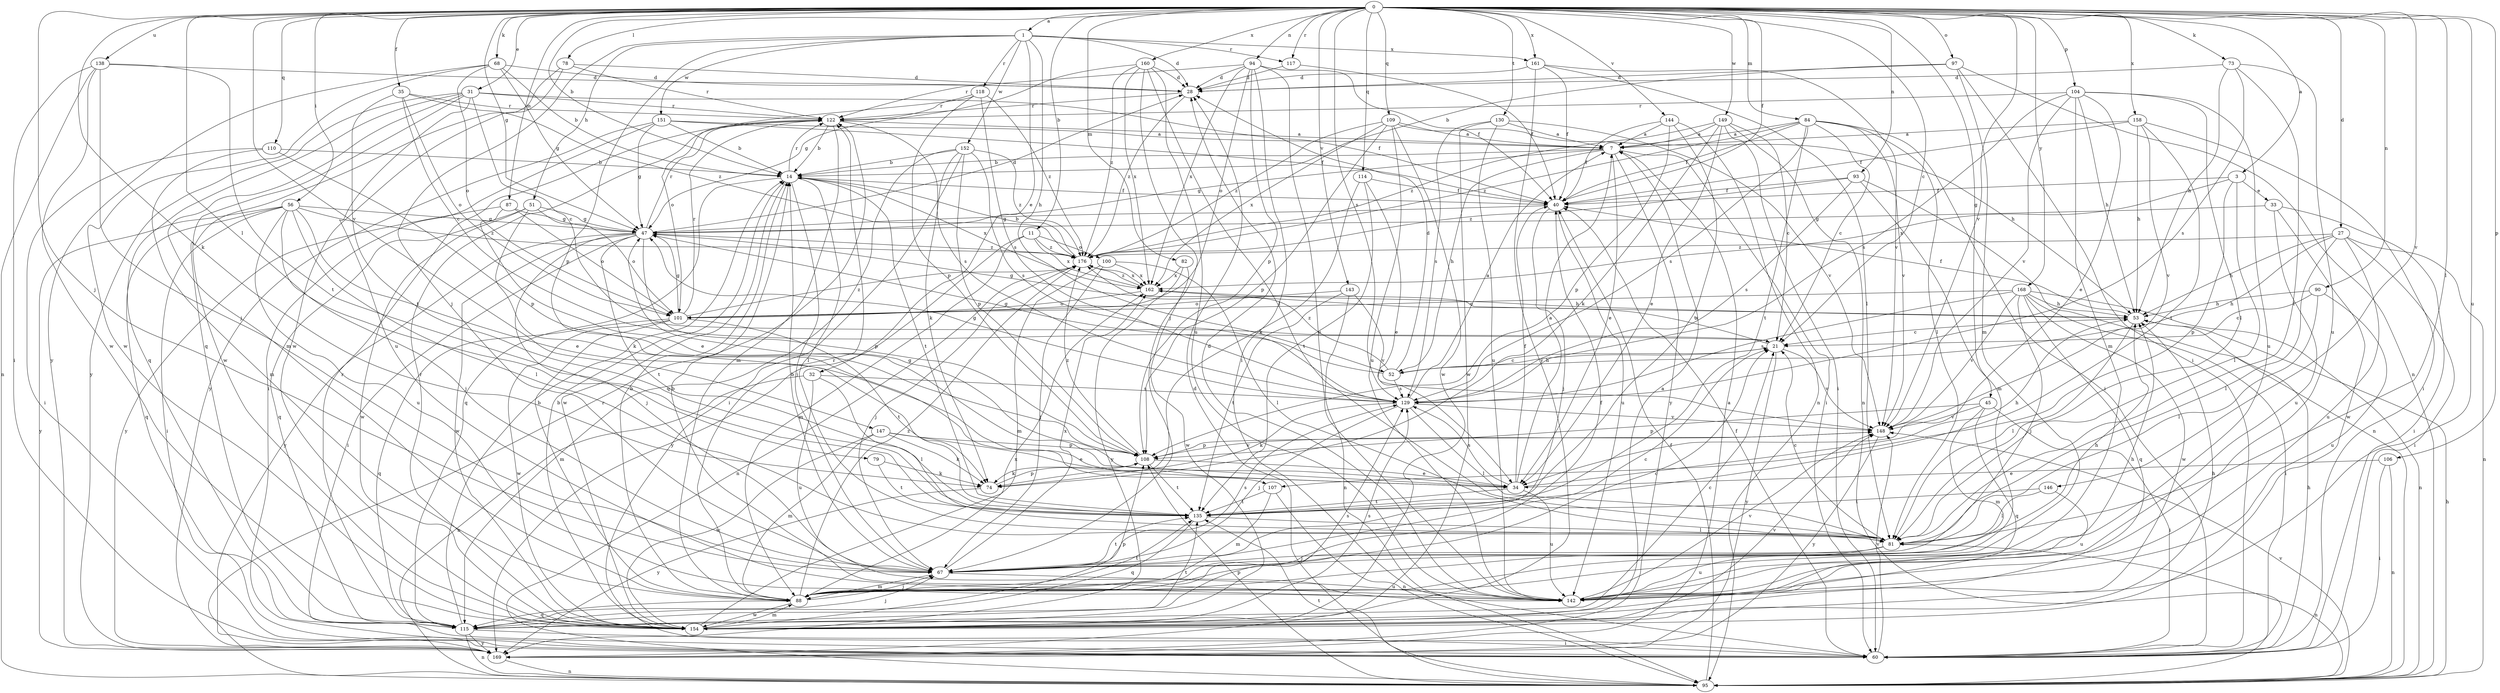 strict digraph  {
0;
1;
3;
7;
11;
14;
21;
27;
28;
31;
32;
33;
34;
35;
40;
45;
47;
51;
52;
53;
56;
60;
67;
68;
73;
74;
78;
79;
81;
82;
84;
87;
88;
90;
93;
94;
95;
97;
100;
101;
104;
106;
107;
108;
109;
110;
114;
115;
117;
118;
122;
129;
130;
135;
138;
142;
143;
144;
146;
147;
148;
149;
151;
152;
154;
158;
160;
161;
162;
168;
169;
176;
0 -> 1  [label=a];
0 -> 3  [label=a];
0 -> 11  [label=b];
0 -> 14  [label=b];
0 -> 21  [label=c];
0 -> 27  [label=d];
0 -> 31  [label=e];
0 -> 35  [label=f];
0 -> 40  [label=f];
0 -> 45  [label=g];
0 -> 47  [label=g];
0 -> 56  [label=i];
0 -> 67  [label=j];
0 -> 68  [label=k];
0 -> 73  [label=k];
0 -> 74  [label=k];
0 -> 78  [label=l];
0 -> 79  [label=l];
0 -> 81  [label=l];
0 -> 82  [label=m];
0 -> 84  [label=m];
0 -> 87  [label=m];
0 -> 90  [label=n];
0 -> 93  [label=n];
0 -> 94  [label=n];
0 -> 97  [label=o];
0 -> 104  [label=p];
0 -> 106  [label=p];
0 -> 109  [label=q];
0 -> 110  [label=q];
0 -> 114  [label=q];
0 -> 117  [label=r];
0 -> 129  [label=s];
0 -> 130  [label=t];
0 -> 138  [label=u];
0 -> 142  [label=u];
0 -> 143  [label=v];
0 -> 144  [label=v];
0 -> 146  [label=v];
0 -> 147  [label=v];
0 -> 148  [label=v];
0 -> 149  [label=w];
0 -> 158  [label=x];
0 -> 160  [label=x];
0 -> 161  [label=x];
0 -> 168  [label=y];
1 -> 28  [label=d];
1 -> 32  [label=e];
1 -> 51  [label=h];
1 -> 52  [label=h];
1 -> 67  [label=j];
1 -> 107  [label=p];
1 -> 117  [label=r];
1 -> 118  [label=r];
1 -> 151  [label=w];
1 -> 152  [label=w];
1 -> 161  [label=x];
3 -> 33  [label=e];
3 -> 40  [label=f];
3 -> 81  [label=l];
3 -> 107  [label=p];
3 -> 162  [label=x];
7 -> 14  [label=b];
7 -> 34  [label=e];
7 -> 47  [label=g];
7 -> 52  [label=h];
7 -> 60  [label=i];
7 -> 169  [label=y];
11 -> 88  [label=m];
11 -> 100  [label=o];
11 -> 162  [label=x];
11 -> 169  [label=y];
11 -> 176  [label=z];
14 -> 40  [label=f];
14 -> 67  [label=j];
14 -> 81  [label=l];
14 -> 115  [label=q];
14 -> 122  [label=r];
14 -> 135  [label=t];
14 -> 154  [label=w];
14 -> 162  [label=x];
21 -> 52  [label=h];
21 -> 148  [label=v];
21 -> 162  [label=x];
21 -> 169  [label=y];
27 -> 52  [label=h];
27 -> 53  [label=h];
27 -> 60  [label=i];
27 -> 81  [label=l];
27 -> 95  [label=n];
27 -> 142  [label=u];
27 -> 176  [label=z];
28 -> 122  [label=r];
28 -> 176  [label=z];
31 -> 21  [label=c];
31 -> 40  [label=f];
31 -> 88  [label=m];
31 -> 115  [label=q];
31 -> 122  [label=r];
31 -> 142  [label=u];
31 -> 154  [label=w];
31 -> 169  [label=y];
32 -> 81  [label=l];
32 -> 95  [label=n];
32 -> 129  [label=s];
32 -> 142  [label=u];
33 -> 47  [label=g];
33 -> 60  [label=i];
33 -> 142  [label=u];
33 -> 154  [label=w];
34 -> 7  [label=a];
34 -> 40  [label=f];
34 -> 47  [label=g];
34 -> 53  [label=h];
34 -> 129  [label=s];
34 -> 135  [label=t];
34 -> 142  [label=u];
35 -> 21  [label=c];
35 -> 101  [label=o];
35 -> 122  [label=r];
35 -> 135  [label=t];
35 -> 176  [label=z];
40 -> 47  [label=g];
40 -> 67  [label=j];
40 -> 142  [label=u];
45 -> 60  [label=i];
45 -> 88  [label=m];
45 -> 108  [label=p];
45 -> 115  [label=q];
45 -> 148  [label=v];
47 -> 28  [label=d];
47 -> 60  [label=i];
47 -> 67  [label=j];
47 -> 108  [label=p];
47 -> 122  [label=r];
47 -> 135  [label=t];
47 -> 154  [label=w];
47 -> 169  [label=y];
47 -> 176  [label=z];
51 -> 47  [label=g];
51 -> 74  [label=k];
51 -> 101  [label=o];
51 -> 115  [label=q];
51 -> 154  [label=w];
52 -> 21  [label=c];
52 -> 28  [label=d];
52 -> 47  [label=g];
52 -> 129  [label=s];
52 -> 176  [label=z];
53 -> 21  [label=c];
53 -> 40  [label=f];
53 -> 47  [label=g];
53 -> 81  [label=l];
56 -> 34  [label=e];
56 -> 47  [label=g];
56 -> 60  [label=i];
56 -> 67  [label=j];
56 -> 81  [label=l];
56 -> 115  [label=q];
56 -> 142  [label=u];
56 -> 169  [label=y];
56 -> 176  [label=z];
60 -> 40  [label=f];
60 -> 53  [label=h];
60 -> 148  [label=v];
67 -> 14  [label=b];
67 -> 21  [label=c];
67 -> 53  [label=h];
67 -> 88  [label=m];
67 -> 129  [label=s];
67 -> 135  [label=t];
67 -> 142  [label=u];
67 -> 162  [label=x];
68 -> 14  [label=b];
68 -> 28  [label=d];
68 -> 47  [label=g];
68 -> 101  [label=o];
68 -> 154  [label=w];
68 -> 169  [label=y];
73 -> 28  [label=d];
73 -> 53  [label=h];
73 -> 81  [label=l];
73 -> 129  [label=s];
73 -> 142  [label=u];
74 -> 108  [label=p];
74 -> 169  [label=y];
78 -> 28  [label=d];
78 -> 115  [label=q];
78 -> 122  [label=r];
78 -> 154  [label=w];
79 -> 74  [label=k];
79 -> 135  [label=t];
81 -> 21  [label=c];
81 -> 67  [label=j];
81 -> 95  [label=n];
81 -> 142  [label=u];
82 -> 154  [label=w];
82 -> 162  [label=x];
82 -> 169  [label=y];
84 -> 7  [label=a];
84 -> 21  [label=c];
84 -> 40  [label=f];
84 -> 60  [label=i];
84 -> 81  [label=l];
84 -> 129  [label=s];
84 -> 135  [label=t];
84 -> 148  [label=v];
84 -> 176  [label=z];
87 -> 34  [label=e];
87 -> 47  [label=g];
87 -> 101  [label=o];
87 -> 169  [label=y];
88 -> 14  [label=b];
88 -> 21  [label=c];
88 -> 40  [label=f];
88 -> 67  [label=j];
88 -> 115  [label=q];
88 -> 122  [label=r];
88 -> 135  [label=t];
88 -> 154  [label=w];
88 -> 176  [label=z];
90 -> 21  [label=c];
90 -> 53  [label=h];
90 -> 81  [label=l];
90 -> 142  [label=u];
93 -> 40  [label=f];
93 -> 88  [label=m];
93 -> 95  [label=n];
93 -> 129  [label=s];
93 -> 176  [label=z];
94 -> 28  [label=d];
94 -> 40  [label=f];
94 -> 60  [label=i];
94 -> 101  [label=o];
94 -> 108  [label=p];
94 -> 122  [label=r];
94 -> 142  [label=u];
94 -> 162  [label=x];
95 -> 28  [label=d];
95 -> 40  [label=f];
95 -> 53  [label=h];
95 -> 108  [label=p];
95 -> 122  [label=r];
95 -> 135  [label=t];
95 -> 148  [label=v];
97 -> 14  [label=b];
97 -> 28  [label=d];
97 -> 60  [label=i];
97 -> 88  [label=m];
97 -> 95  [label=n];
100 -> 67  [label=j];
100 -> 81  [label=l];
100 -> 88  [label=m];
100 -> 162  [label=x];
101 -> 47  [label=g];
101 -> 88  [label=m];
101 -> 115  [label=q];
101 -> 122  [label=r];
101 -> 135  [label=t];
101 -> 154  [label=w];
101 -> 176  [label=z];
104 -> 34  [label=e];
104 -> 53  [label=h];
104 -> 81  [label=l];
104 -> 88  [label=m];
104 -> 122  [label=r];
104 -> 129  [label=s];
104 -> 142  [label=u];
104 -> 148  [label=v];
106 -> 34  [label=e];
106 -> 60  [label=i];
106 -> 95  [label=n];
107 -> 88  [label=m];
107 -> 95  [label=n];
107 -> 135  [label=t];
108 -> 34  [label=e];
108 -> 74  [label=k];
108 -> 135  [label=t];
108 -> 148  [label=v];
108 -> 176  [label=z];
109 -> 7  [label=a];
109 -> 53  [label=h];
109 -> 108  [label=p];
109 -> 142  [label=u];
109 -> 154  [label=w];
109 -> 162  [label=x];
109 -> 176  [label=z];
110 -> 14  [label=b];
110 -> 60  [label=i];
110 -> 88  [label=m];
110 -> 108  [label=p];
114 -> 34  [label=e];
114 -> 40  [label=f];
114 -> 74  [label=k];
114 -> 135  [label=t];
115 -> 14  [label=b];
115 -> 21  [label=c];
115 -> 60  [label=i];
115 -> 67  [label=j];
115 -> 95  [label=n];
115 -> 122  [label=r];
115 -> 129  [label=s];
115 -> 135  [label=t];
115 -> 169  [label=y];
117 -> 28  [label=d];
117 -> 40  [label=f];
118 -> 101  [label=o];
118 -> 108  [label=p];
118 -> 122  [label=r];
118 -> 129  [label=s];
118 -> 176  [label=z];
122 -> 7  [label=a];
122 -> 14  [label=b];
122 -> 88  [label=m];
122 -> 129  [label=s];
129 -> 7  [label=a];
129 -> 47  [label=g];
129 -> 67  [label=j];
129 -> 74  [label=k];
129 -> 81  [label=l];
129 -> 148  [label=v];
130 -> 7  [label=a];
130 -> 129  [label=s];
130 -> 142  [label=u];
130 -> 148  [label=v];
130 -> 154  [label=w];
135 -> 81  [label=l];
135 -> 115  [label=q];
138 -> 28  [label=d];
138 -> 60  [label=i];
138 -> 67  [label=j];
138 -> 95  [label=n];
138 -> 135  [label=t];
138 -> 154  [label=w];
142 -> 14  [label=b];
142 -> 28  [label=d];
142 -> 53  [label=h];
142 -> 148  [label=v];
143 -> 95  [label=n];
143 -> 101  [label=o];
143 -> 135  [label=t];
143 -> 148  [label=v];
144 -> 7  [label=a];
144 -> 40  [label=f];
144 -> 95  [label=n];
144 -> 108  [label=p];
144 -> 135  [label=t];
146 -> 81  [label=l];
146 -> 135  [label=t];
146 -> 142  [label=u];
147 -> 34  [label=e];
147 -> 74  [label=k];
147 -> 88  [label=m];
147 -> 108  [label=p];
147 -> 154  [label=w];
148 -> 108  [label=p];
148 -> 169  [label=y];
149 -> 7  [label=a];
149 -> 21  [label=c];
149 -> 34  [label=e];
149 -> 60  [label=i];
149 -> 74  [label=k];
149 -> 95  [label=n];
149 -> 176  [label=z];
151 -> 7  [label=a];
151 -> 14  [label=b];
151 -> 40  [label=f];
151 -> 47  [label=g];
151 -> 60  [label=i];
151 -> 169  [label=y];
152 -> 14  [label=b];
152 -> 60  [label=i];
152 -> 74  [label=k];
152 -> 108  [label=p];
152 -> 115  [label=q];
152 -> 129  [label=s];
152 -> 176  [label=z];
154 -> 7  [label=a];
154 -> 14  [label=b];
154 -> 53  [label=h];
154 -> 88  [label=m];
154 -> 108  [label=p];
154 -> 122  [label=r];
154 -> 129  [label=s];
154 -> 148  [label=v];
154 -> 162  [label=x];
158 -> 7  [label=a];
158 -> 40  [label=f];
158 -> 53  [label=h];
158 -> 60  [label=i];
158 -> 135  [label=t];
158 -> 148  [label=v];
160 -> 28  [label=d];
160 -> 47  [label=g];
160 -> 67  [label=j];
160 -> 81  [label=l];
160 -> 142  [label=u];
160 -> 162  [label=x];
160 -> 176  [label=z];
161 -> 28  [label=d];
161 -> 40  [label=f];
161 -> 81  [label=l];
161 -> 148  [label=v];
161 -> 169  [label=y];
162 -> 53  [label=h];
162 -> 101  [label=o];
162 -> 176  [label=z];
168 -> 53  [label=h];
168 -> 60  [label=i];
168 -> 67  [label=j];
168 -> 95  [label=n];
168 -> 101  [label=o];
168 -> 115  [label=q];
168 -> 129  [label=s];
168 -> 148  [label=v];
168 -> 154  [label=w];
169 -> 7  [label=a];
169 -> 95  [label=n];
176 -> 14  [label=b];
176 -> 67  [label=j];
176 -> 95  [label=n];
176 -> 162  [label=x];
}
